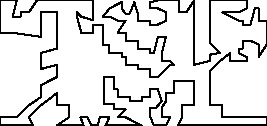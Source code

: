 unitsize(0.01cm);
// 4004.36
draw((155.42,150.65)--(183.92,150.65));
draw((183.92,150.65)--(205.42,171.65));
draw((205.42,171.65)--(226.42,186.15));
draw((226.42,186.15)--(226.42,207.15));
draw((226.42,207.15)--(254.92,221.65));
draw((254.92,221.65)--(254.92,243.15));
draw((254.92,243.15)--(226.42,235.65));
draw((226.42,235.65)--(226.42,264.15));
draw((226.42,264.15)--(254.92,271.65));
draw((254.92,271.65)--(254.92,292.65));
draw((254.92,292.65)--(254.92,314.15));
draw((254.92,314.15)--(254.92,335.65));
draw((254.92,335.65)--(226.42,335.65));
draw((226.42,335.65)--(226.42,314.15));
draw((226.42,314.15)--(226.42,292.65));
draw((226.42,292.65)--(176.92,299.65));
draw((176.92,299.65)--(155.42,299.65));
draw((155.42,299.65)--(155.42,314.15));
draw((155.42,314.15)--(155.42,328.15));
draw((155.42,328.15)--(155.42,356.65));
draw((155.42,356.65)--(183.92,356.65));
draw((183.92,356.65)--(176.92,328.15));
draw((176.92,328.15)--(190.92,328.15));
draw((190.92,328.15)--(190.92,335.65));
draw((190.92,335.65)--(205.42,335.65));
draw((205.42,335.65)--(219.42,356.65));
draw((219.42,356.65)--(240.92,356.65));
draw((240.92,356.65)--(254.92,356.65));
draw((254.92,356.65)--(269.42,356.65));
draw((269.42,356.65)--(290.42,356.65));
draw((290.42,356.65)--(311.92,356.65));
draw((311.92,356.65)--(318.92,356.65));
draw((318.92,356.65)--(318.92,335.65));
draw((318.92,335.65)--(318.92,328.15));
draw((318.92,328.15)--(318.92,321.65));
draw((318.92,321.65)--(297.92,328.15));
draw((297.92,328.15)--(290.42,335.65));
draw((290.42,335.65)--(290.42,328.15));
draw((290.42,328.15)--(297.92,299.65));
draw((297.92,299.65)--(318.92,299.65));
draw((318.92,299.65)--(318.92,314.15));
draw((318.92,314.15)--(336.42,313.15));
draw((336.42,313.15)--(336.42,306.15));
draw((336.42,306.15)--(336.42,298.65));
draw((336.42,298.65)--(336.42,278.65));
draw((336.42,278.65)--(347.42,278.65));
draw((347.42,278.65)--(347.42,264.15));
draw((347.42,264.15)--(368.92,264.15));
draw((368.92,264.15)--(368.92,257.15));
draw((368.92,257.15)--(375.92,257.15));
draw((375.92,257.15)--(375.92,243.15));
draw((375.92,243.15)--(397.42,243.15));
draw((397.42,243.15)--(397.42,235.65));
draw((397.42,235.65)--(418.92,235.65));
draw((418.92,235.65)--(418.92,221.65));
draw((418.92,221.65)--(432.92,221.65));
draw((432.92,221.65)--(454.42,243.15));
draw((454.42,243.15)--(461.42,243.15));
draw((461.42,243.15)--(454.42,250.15));
draw((454.42,250.15)--(439.92,250.15));
draw((439.92,250.15)--(439.92,264.15));
draw((439.92,264.15)--(447.42,292.65));
draw((447.42,292.65)--(432.92,292.65));
draw((432.92,292.65)--(425.92,264.15));
draw((425.92,264.15)--(418.92,264.15));
draw((418.92,264.15)--(418.92,271.65));
draw((418.92,271.65)--(397.42,271.65));
draw((397.42,271.65)--(397.42,285.65));
draw((397.42,285.65)--(375.92,285.65));
draw((375.92,285.65)--(375.92,299.65));
draw((375.92,299.65)--(361.92,299.65));
draw((361.92,299.65)--(375.92,321.15));
draw((375.92,321.15)--(361.92,321.15));
draw((361.92,321.15)--(347.42,328.15));
draw((347.42,328.15)--(336.42,328.15));
draw((336.42,328.15)--(347.42,342.65));
draw((347.42,342.65)--(368.92,353.65));
draw((368.92,353.65)--(368.92,342.65));
draw((368.92,342.65)--(375.92,333.65));
draw((375.92,333.65)--(383.42,333.65));
draw((383.42,333.65)--(391.42,353.65));
draw((391.42,353.65)--(397.42,333.65));
draw((397.42,333.65)--(397.42,321.15));
draw((397.42,321.15)--(418.92,321.15));
draw((418.92,321.15)--(418.92,314.15));
draw((418.92,314.15)--(432.92,314.15));
draw((432.92,314.15)--(447.42,321.15));
draw((447.42,321.15)--(447.42,335.65));
draw((447.42,335.65)--(432.92,342.65));
draw((432.92,342.65)--(418.92,342.65));
draw((418.92,342.65)--(418.92,353.65));
draw((418.92,353.65)--(432.92,356.65));
draw((432.92,356.65)--(447.42,356.65));
draw((447.42,356.65)--(470.42,356.65));
draw((470.42,356.65)--(470.42,345.65));
draw((470.42,345.65)--(470.42,335.65));
draw((470.42,335.65)--(482.92,335.65));
draw((482.92,335.65)--(496.92,356.65));
draw((496.92,356.65)--(496.92,335.65));
draw((496.92,335.65)--(496.92,317.15));
draw((496.92,317.15)--(496.92,292.65));
draw((496.92,292.65)--(496.92,271.65));
draw((496.92,271.65)--(496.92,243.15));
draw((496.92,243.15)--(525.42,250.15));
draw((525.42,250.15)--(525.42,261.15));
draw((525.42,261.15)--(542.92,264.15));
draw((542.92,264.15)--(525.42,281.65));
draw((525.42,281.65)--(525.42,299.65));
draw((525.42,299.65)--(525.42,314.15));
draw((525.42,314.15)--(525.42,335.65));
draw((525.42,335.65)--(525.42,356.65));
draw((525.42,356.65)--(539.92,356.65));
draw((539.92,356.65)--(560.92,356.65));
draw((560.92,356.65)--(575.42,356.65));
draw((575.42,356.65)--(589.42,356.65));
draw((589.42,356.65)--(589.42,342.65));
draw((589.42,342.65)--(575.42,335.65));
draw((575.42,335.65)--(560.92,335.65));
draw((560.92,335.65)--(546.92,335.65));
draw((546.92,335.65)--(575.42,321.15));
draw((575.42,321.15)--(582.42,321.15));
draw((582.42,321.15)--(582.42,314.15));
draw((582.42,314.15)--(596.42,314.15));
draw((596.42,314.15)--(603.92,342.65));
draw((603.92,342.65)--(610.92,342.65));
draw((610.92,342.65)--(610.92,335.65));
draw((610.92,335.65)--(610.92,321.15));
draw((610.92,321.15)--(624.92,321.15));
draw((624.92,321.15)--(624.92,299.65));
draw((624.92,299.65)--(624.92,278.65));
draw((624.92,278.65)--(610.92,257.15));
draw((610.92,257.15)--(610.92,278.65));
draw((610.92,278.65)--(596.42,285.65));
draw((596.42,285.65)--(582.42,285.65));
draw((582.42,285.65)--(582.42,271.65));
draw((582.42,271.65)--(575.42,271.65));
draw((575.42,271.65)--(575.42,264.15));
draw((575.42,264.15)--(589.42,257.15));
draw((589.42,257.15)--(589.42,250.15));
draw((589.42,250.15)--(575.42,250.15));
draw((575.42,250.15)--(560.92,250.15));
draw((560.92,250.15)--(560.92,264.15));
draw((560.92,264.15)--(542.92,250.15));
draw((542.92,250.15)--(525.42,233.15));
draw((525.42,233.15)--(525.42,214.65));
draw((525.42,214.65)--(525.42,193.15));
draw((525.42,193.15)--(525.42,171.65));
draw((525.42,171.65)--(546.92,171.65));
draw((546.92,171.65)--(546.92,150.65));
draw((546.92,150.65)--(568.42,150.65));
draw((568.42,150.65)--(603.92,150.65));
draw((603.92,150.65)--(624.92,150.65));
draw((624.92,150.65)--(624.92,136.15));
draw((624.92,136.15)--(596.42,136.15));
draw((596.42,136.15)--(575.42,136.15));
draw((575.42,136.15)--(553.92,136.15));
draw((553.92,136.15)--(532.42,136.15));
draw((532.42,136.15)--(489.92,136.15));
draw((489.92,136.15)--(468.42,136.15));
draw((468.42,136.15)--(475.92,150.65));
draw((475.92,150.65)--(475.92,160.65));
draw((475.92,160.65)--(475.92,171.65));
draw((475.92,171.65)--(496.92,171.65));
draw((496.92,171.65)--(496.92,193.15));
draw((496.92,193.15)--(496.92,214.65));
draw((496.92,214.65)--(461.42,214.65));
draw((461.42,214.65)--(461.42,193.15));
draw((461.42,193.15)--(447.42,193.15));
draw((447.42,193.15)--(447.42,179.15));
draw((447.42,179.15)--(439.92,167.65));
draw((439.92,167.65)--(439.92,150.65));
draw((439.92,150.65)--(454.42,150.65));
draw((454.42,150.65)--(447.42,136.15));
draw((447.42,136.15)--(425.92,136.15));
draw((425.92,136.15)--(419.92,150.65));
draw((419.92,150.65)--(419.92,167.65));
draw((419.92,167.65)--(429.92,167.65));
draw((429.92,167.65)--(439.92,179.15));
draw((439.92,179.15)--(432.92,200.15));
draw((432.92,200.15)--(418.92,200.15));
draw((418.92,200.15)--(418.92,186.15));
draw((418.92,186.15)--(404.42,186.15));
draw((404.42,186.15)--(404.42,179.15));
draw((404.42,179.15)--(383.42,179.15));
draw((383.42,179.15)--(383.42,186.15));
draw((383.42,186.15)--(361.92,186.15));
draw((361.92,186.15)--(361.92,200.15));
draw((361.92,200.15)--(354.92,200.15));
draw((354.92,200.15)--(354.92,221.65));
draw((354.92,221.65)--(338.42,221.65));
draw((338.42,221.65)--(338.42,200.15));
draw((338.42,200.15)--(338.42,174.65));
draw((338.42,174.65)--(354.92,174.65));
draw((354.92,174.65)--(354.92,164.65));
draw((354.92,164.65)--(362.92,164.65));
draw((362.92,164.65)--(375.92,164.65));
draw((375.92,164.65)--(361.92,150.65));
draw((361.92,150.65)--(368.42,150.65));
draw((368.42,150.65)--(375.92,150.65));
draw((375.92,150.65)--(404.42,136.15));
draw((404.42,136.15)--(387.42,136.15));
draw((387.42,136.15)--(370.42,136.15));
draw((370.42,136.15)--(355.42,136.15));
draw((355.42,136.15)--(340.42,136.15));
draw((340.42,136.15)--(347.42,150.65));
draw((347.42,150.65)--(338.92,150.65));
draw((338.92,150.65)--(330.92,150.65));
draw((330.92,150.65)--(326.42,136.15));
draw((326.42,136.15)--(315.92,136.15));
draw((315.92,136.15)--(308.92,150.65));
draw((308.92,150.65)--(296.42,150.65));
draw((296.42,150.65)--(301.92,136.15));
draw((301.92,136.15)--(293.42,136.15));
draw((293.42,136.15)--(276.42,136.15));
draw((276.42,136.15)--(254.92,136.15));
draw((254.92,136.15)--(276.42,150.65));
draw((276.42,150.65)--(276.42,171.65));
draw((276.42,171.65)--(254.92,171.65));
draw((254.92,171.65)--(254.92,193.15));
draw((254.92,193.15)--(226.42,171.65));
draw((226.42,171.65)--(205.42,150.65));
draw((205.42,150.65)--(212.42,136.15));
draw((212.42,136.15)--(190.92,136.15));
draw((190.92,136.15)--(155.42,136.15));
draw((155.42,136.15)--(155.42,150.65));
